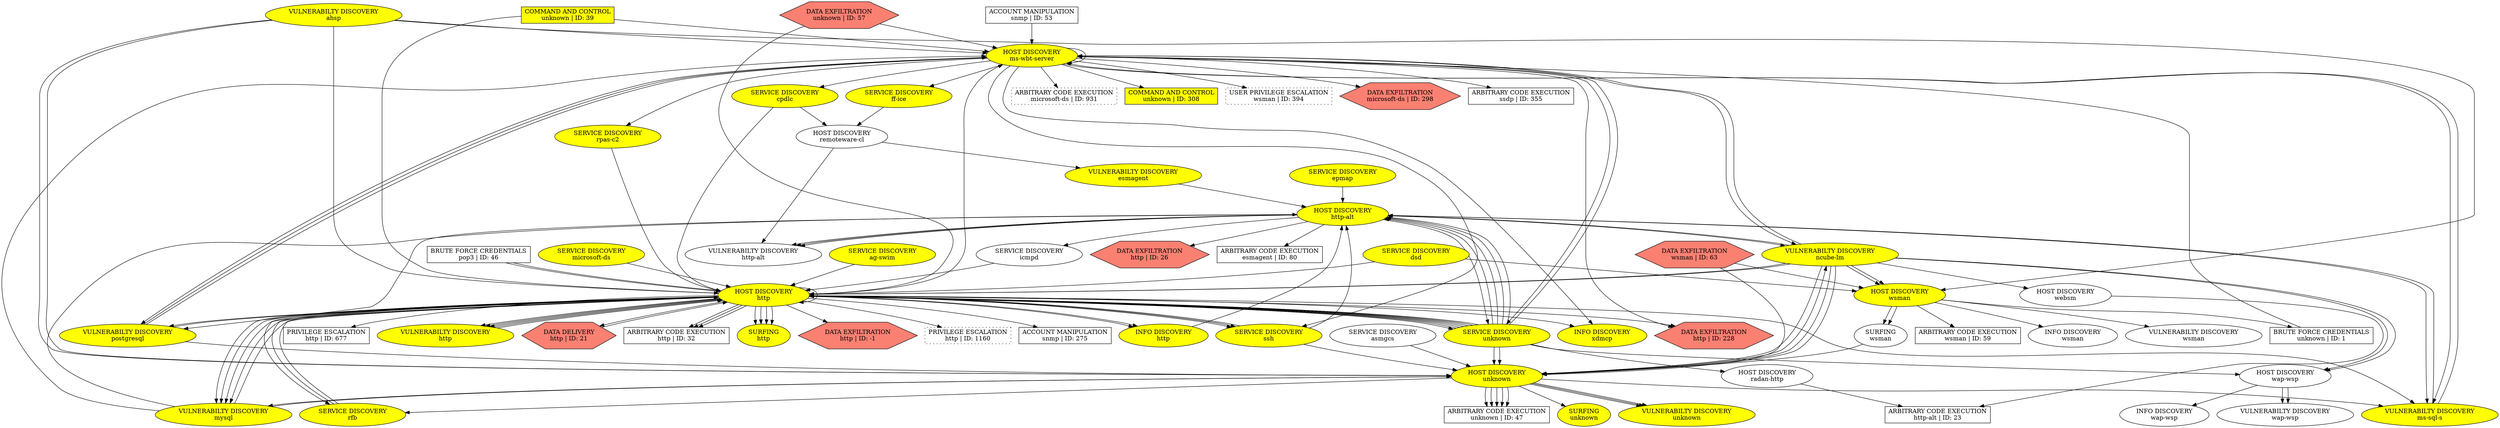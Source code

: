 digraph "" {
	"HOST DISCOVERY
ms-wbt-server"	[fillcolor=yellow,
		shape=oval,
		style=filled,
		tooltip="\"ET SCAN Behavioral Unusually fast Terminal Server Traffic Potential Scan or Infection (Inbound)\""];
	"HOST DISCOVERY
ms-wbt-server" -> "HOST DISCOVERY
ms-wbt-server"	[key=0,
		data="{'color': 'blue', 'label': '<font color=\"blue\"> start_next: 04/11/17, 13:08:47<br/>gap: 522sec<br/>end_prev: 04/11/17, 13:00:06</\
font><br/><font color=\"blue\"><b>Attacker: 10.0.254.31</b></font>'}"];
	"SERVICE DISCOVERY
ff-ice"	[fillcolor=yellow,
		shape=oval,
		style=filled,
		tooltip="\"ET SCAN Potential VNC Scan 5900-5920\""];
	"HOST DISCOVERY
ms-wbt-server" -> "SERVICE DISCOVERY
ff-ice"	[key=0,
		data="{'color': 'blue', 'fontcolor': '\"blue\"', 'label': '\"start_next: 04/11/17, 13:11:49\ngap: -181sec\nend_prev: 04/11/17, 13:14:50\"'}"];
	"SERVICE DISCOVERY
cpdlc"	[fillcolor=yellow,
		shape=oval,
		style=filled,
		tooltip="\"ET SCAN Potential VNC Scan 5900-5920\""];
	"HOST DISCOVERY
ms-wbt-server" -> "SERVICE DISCOVERY
cpdlc"	[key=0,
		data="{'color': 'turquoise', 'fontcolor': '\"turquoise\"', 'label': '\"start_next: 04/11/17, 15:20:40\ngap: 13sec\nend_prev: 04/11/17, 15:\
20:27\"'}"];
	"VULNERABILTY DISCOVERY
ncube-lm"	[fillcolor=yellow,
		shape=oval,
		style=filled,
		tooltip="\"ET POLICY Suspicious inbound to mySQL port 3306
ET POLICY Suspicious inbound to mSQL port 4333
ET POLICY Suspicious inbound to \
MSSQL port 1433
ET POLICY Suspicious inbound to Oracle SQL port 1521
ET SCAN Nessus User Agent
ET POLICY Suspicious inbound to PostgreSQL \
port 5432\""];
	"HOST DISCOVERY
ms-wbt-server" -> "VULNERABILTY DISCOVERY
ncube-lm"	[key=0,
		data="{'color': 'brown', 'fontcolor': '\"brown\"', 'label': '\"start_next: 04/11/17, 14:57:30\ngap: 105sec\nend_prev: 04/11/17, 14:55:45\"'}"];
	"VULNERABILTY DISCOVERY
postgresql"	[fillcolor=yellow,
		shape=oval,
		style=filled,
		tooltip="\"ET POLICY Suspicious inbound to PostgreSQL port 5432\""];
	"HOST DISCOVERY
ms-wbt-server" -> "VULNERABILTY DISCOVERY
postgresql"	[key=0,
		data="{'color': 'blue', 'fontcolor': '\"blue\"', 'label': '\"start_next: 04/11/17, 13:59:47\ngap: 3sec\nend_prev: 04/11/17, 13:59:44\"'}"];
	"SERVICE DISCOVERY
unknown"	[fillcolor=yellow,
		shape=oval,
		style=filled,
		tooltip="\"ET SCAN Potential VNC Scan 5800-5820\""];
	"HOST DISCOVERY
ms-wbt-server" -> "SERVICE DISCOVERY
unknown"	[key=0,
		data="{'color': 'blue', 'fontcolor': '\"blue\"', 'label': '\"start_next: 04/11/17, 18:57:32\ngap: 0sec\nend_prev: 04/11/17, 18:57:32\"'}"];
	"SERVICE DISCOVERY
ssh"	[fillcolor=yellow,
		shape=oval,
		style=filled,
		tooltip="\"ET SCAN Potential SSH Scan
ET SCAN Potential VNC Scan 5900-5920\""];
	"HOST DISCOVERY
ms-wbt-server" -> "SERVICE DISCOVERY
ssh"	[key=0,
		data="{'color': 'brown', 'label': '<font color=\"brown\"> start_next: 04/11/17, 14:22:43<br/>gap: 118sec<br/>end_prev: 04/11/17, 14:20:45</\
font><br/><font color=\"brown\"><b>Attacker: 10.0.254.31</b></font>'}"];
	"VULNERABILTY DISCOVERY
ms-sql-s"	[fillcolor=yellow,
		shape=oval,
		style=filled,
		tooltip="\"ET POLICY Suspicious inbound to MSSQL port 1433
ET POLICY Suspicious inbound to mySQL port 3306
ET POLICY Suspicious inbound to \
Oracle SQL port 1521
ET POLICY Suspicious inbound to mSQL port 4333\""];
	"HOST DISCOVERY
ms-wbt-server" -> "VULNERABILTY DISCOVERY
ms-sql-s"	[key=0,
		data="{'color': 'blue', 'fontcolor': '\"blue\"', 'label': '\"start_next: 04/11/17, 16:28:00\ngap: 24sec\nend_prev: 04/11/17, 16:27:35\"'}"];
	"SERVICE DISCOVERY
rpas-c2"	[fillcolor=yellow,
		shape=oval,
		style=filled,
		tooltip="\"ET SCAN Potential VNC Scan 5900-5920\""];
	"HOST DISCOVERY
ms-wbt-server" -> "SERVICE DISCOVERY
rpas-c2"	[key=0,
		data="{'color': 'turquoise', 'label': '<font color=\"turquoise\"> start_next: 04/11/17, 12:50:31<br/>gap: 167sec<br/>end_prev: 04/11/17, \
12:47:45</font><br/><font color=\"turquoise\"><b>Attacker: 10.0.254.30</b></font>'}"];
	"INFO DISCOVERY
xdmcp"	[fillcolor=yellow,
		shape=oval,
		style=filled,
		tooltip="\"GPL RPC xdmcp info query\""];
	"HOST DISCOVERY
ms-wbt-server" -> "INFO DISCOVERY
xdmcp"	[key=0,
		data="{'color': 'brown', 'fontcolor': '\"brown\"', 'label': '\"start_next: 04/11/17, 13:20:25\ngap: 1100sec\nend_prev: 04/11/17, 13:02:05\"'}"];
	"DATA EXFILTRATION
http | ID: 228"	[fillcolor=salmon,
		shape=hexagon,
		style=filled,
		tooltip="\"ET WEB_SPECIFIC_APPS PHP-CGI query string parameter vulnerability\""];
	"HOST DISCOVERY
ms-wbt-server" -> "DATA EXFILTRATION
http | ID: 228"	[key=0,
		data="{'color': 'blue', 'fontcolor': '\"blue\"', 'label': '\"start_next: 04/11/17, 14:05:28\ngap: 48sec\nend_prev: 04/11/17, 14:04:40\"'}"];
	"ARBITRARY CODE EXECUTION
microsoft-ds | ID: 931"	[shape=box,
		style=dotted,
		tooltip="\"GPL NETBIOS DCERPC Remote Activation bind attempt
GPL NETBIOS DCERPC IActivation little endian bind attempt
GPL NETBIOS SMB-DS \
Session Setup NTMLSSP asn1 overflow attempt
GPL MISC UPnP malformed advertisement
GPL NETBIOS SMB-DS Session Setup NTMLSSP unicode \
asn1 overflow attempt\""];
	"HOST DISCOVERY
ms-wbt-server" -> "ARBITRARY CODE EXECUTION
microsoft-ds | ID: 931"	[key=0,
		data="{'color': 'blue', 'fontcolor': '\"blue\"', 'label': '\"start_next: 04/11/17, 16:51:22\ngap: -206sec\nend_prev: 04/11/17, 16:54:49\"'}"];
	"COMMAND AND CONTROL
unknown | ID: 308"	[fillcolor=yellow,
		shape=box,
		style=filled,
		tooltip="\"ET POLICY RDP connection confirm\""];
	"HOST DISCOVERY
ms-wbt-server" -> "COMMAND AND CONTROL
unknown | ID: 308"	[key=0,
		data="{'color': 'darkgreen', 'fontcolor': '\"darkgreen\"', 'label': '\"start_next: 04/11/17, 13:54:45\ngap: 228sec\nend_prev: 04/11/17, 13:\
50:57\"'}"];
	"USER PRIVILEGE ESCALATION
wsman | ID: 394"	[shape=box,
		style=dotted,
		tooltip="\"ET POLICY Outgoing Basic Auth Base64 HTTP Password detected unencrypted
ET POLICY Incoming Basic Auth Base64 HTTP Password detected \
unencrypted\""];
	"HOST DISCOVERY
ms-wbt-server" -> "USER PRIVILEGE ESCALATION
wsman | ID: 394"	[key=0,
		data="{'color': 'blue', 'fontcolor': '\"blue\"', 'label': '\"start_next: 04/11/17, 18:36:04\ngap: 16sec\nend_prev: 04/11/17, 18:35:47\"'}"];
	"DATA EXFILTRATION
microsoft-ds | ID: 298"	[fillcolor=salmon,
		shape=hexagon,
		style=filled,
		tooltip="\"GPL NETBIOS SMB-DS IPC$ share access\""];
	"HOST DISCOVERY
ms-wbt-server" -> "DATA EXFILTRATION
microsoft-ds | ID: 298"	[key=0,
		data="{'color': 'purple', 'fontcolor': '\"purple\"', 'label': '\"start_next: 04/11/17, 14:47:24\ngap: 12sec\nend_prev: 04/11/17, 14:47:13\"'}"];
	"ARBITRARY CODE EXECUTION
ssdp | ID: 355"	[shape=box,
		tooltip="\"GPL MISC UPnP malformed advertisement\""];
	"HOST DISCOVERY
ms-wbt-server" -> "ARBITRARY CODE EXECUTION
ssdp | ID: 355"	[key=0,
		data="{'color': 'blue', 'fontcolor': '\"blue\"', 'label': '\"start_next: 04/11/17, 18:00:13\ngap: 90sec\nend_prev: 04/11/17, 17:58:43\"'}"];
	"HOST DISCOVERY
remoteware-cl"	[shape=oval,
		tooltip="\"ET SCAN Possible Nmap User-Agent Observed
ET SCAN Nmap Scripting Engine User-Agent Detected (Nmap Scripting Engine)\""];
	"VULNERABILTY DISCOVERY
esmagent"	[fillcolor=yellow,
		shape=oval,
		style=filled,
		tooltip="\"ET SCAN Nikto Web App Scan in Progress\""];
	"HOST DISCOVERY
remoteware-cl" -> "VULNERABILTY DISCOVERY
esmagent"	[key=0,
		data="{'color': 'purple', 'fontcolor': '\"purple\"', 'label': '\"start_next: 04/11/17, 16:47:54\ngap: 712sec\nend_prev: 04/11/17, 16:36:01\"'}"];
	"VULNERABILTY DISCOVERY
http-alt"	[shape=oval,
		tooltip="\"ET SCAN Nikto Web App Scan in Progress\""];
	"HOST DISCOVERY
remoteware-cl" -> "VULNERABILTY DISCOVERY
http-alt"	[key=0,
		data="{'color': 'tomato', 'fontcolor': '\"tomato\"', 'label': '\"start_next: 04/11/17, 19:18:32\ngap: 32sec\nend_prev: 04/11/17, 19:18:00\"'}"];
	"HOST DISCOVERY
http"	[fillcolor=yellow,
		shape=oval,
		style=filled,
		tooltip="\"ET SCAN Possible Nmap User-Agent Observed
ET SCAN Nmap Scripting Engine User-Agent Detected (Nmap Scripting Engine)\""];
	"HOST DISCOVERY
http" -> "HOST DISCOVERY
ms-wbt-server"	[key=0,
		data="{'color': 'brown', 'fontcolor': '\"brown\"', 'label': '\"start_next: 04/11/17, 14:55:45\ngap: 1645sec\nend_prev: 04/11/17, 14:28:20\"'}"];
	"HOST DISCOVERY
http" -> "HOST DISCOVERY
http"	[key=0,
		data="{'color': 'purple', 'fontcolor': '\"purple\"', 'label': '\"start_next: 04/11/17, 20:40:36\ngap: 1888sec\nend_prev: 04/11/17, 20:09:\
08\"'}"];
	"HOST DISCOVERY
http" -> "VULNERABILTY DISCOVERY
postgresql"	[key=0,
		data="{'color': 'purple', 'fontcolor': '\"purple\"', 'label': '\"start_next: 04/11/17, 17:58:02\ngap: 1178sec\nend_prev: 04/11/17, 17:38:\
24\"'}"];
	"HOST DISCOVERY
http" -> "SERVICE DISCOVERY
unknown"	[key=0,
		data="{'color': 'brown', 'fontcolor': '\"brown\"', 'label': '\"start_next: 04/11/17, 13:45:55\ngap: 686sec\nend_prev: 04/11/17, 13:34:29\"'}"];
	"HOST DISCOVERY
http" -> "SERVICE DISCOVERY
ssh"	[key=0,
		data="{'color': 'blue', 'fontcolor': '\"blue\"', 'label': '\"start_next: 04/11/17, 14:37:53\ngap: 2146sec\nend_prev: 04/11/17, 14:02:06\"'}"];
	"HOST DISCOVERY
http" -> "SERVICE DISCOVERY
ssh"	[key=1,
		data="{'color': 'brown', 'fontcolor': '\"brown\"', 'label': '\"start_next: 04/11/17, 13:25:05\ngap: 194sec\nend_prev: 04/11/17, 13:21:51\"'}"];
	"VULNERABILTY DISCOVERY
mysql"	[fillcolor=yellow,
		shape=oval,
		style=filled,
		tooltip="\"ET POLICY Suspicious inbound to MSSQL port 1433
ET POLICY Suspicious inbound to mySQL port 3306
ET POLICY Suspicious inbound to \
Oracle SQL port 1521
ET POLICY Suspicious inbound to PostgreSQL port 5432\""];
	"HOST DISCOVERY
http" -> "VULNERABILTY DISCOVERY
mysql"	[key=0,
		data="{'color': 'purple', 'fontcolor': '\"purple\"', 'label': '\"start_next: 04/11/17, 17:58:01\ngap: 1177sec\nend_prev: 04/11/17, 17:38:\
24\"'}"];
	"HOST DISCOVERY
http" -> "VULNERABILTY DISCOVERY
mysql"	[key=1,
		data="{'color': 'purple', 'fontcolor': '\"purple\"', 'label': '\"start_next: 04/11/17, 13:16:35\ngap: 1082sec\nend_prev: 04/11/17, 12:58:\
33\"'}"];
	"HOST DISCOVERY
http" -> "VULNERABILTY DISCOVERY
mysql"	[key=2,
		data="{'color': 'brown', 'fontcolor': '\"brown\"', 'label': '\"start_next: 04/11/17, 13:33:32\ngap: 402sec\nend_prev: 04/11/17, 13:26:50\"'}"];
	"HOST DISCOVERY
http" -> "VULNERABILTY DISCOVERY
mysql"	[key=3,
		data="{'color': 'brown', 'fontcolor': '\"brown\"', 'label': '\"start_next: 04/11/17, 13:59:54\ngap: 1640sec\nend_prev: 04/11/17, 13:32:34\"'}"];
	"HOST DISCOVERY
http" -> "VULNERABILTY DISCOVERY
ms-sql-s"	[key=0,
		data="{'color': 'purple', 'fontcolor': '\"turquoise\"', 'label': '<font color=\"purple\"> start_next: 04/11/17, 13:31:55<br/>gap: 1sec<br/>\
end_prev: 04/11/17, 13:31:54</font><br/><font color=\"purple\"><b>Attacker: 10.0.254.30</b></font>'}"];
	"SERVICE DISCOVERY
rfb"	[fillcolor=yellow,
		shape=oval,
		style=filled,
		tooltip="\"ET SCAN Potential VNC Scan 5900-5920\""];
	"HOST DISCOVERY
http" -> "SERVICE DISCOVERY
rfb"	[key=0,
		data="{'color': 'brown', 'fontcolor': '\"brown\"', 'label': '\"start_next: 04/11/17, 13:59:54\ngap: 1640sec\nend_prev: 04/11/17, 13:32:34\"'}"];
	"VULNERABILTY DISCOVERY
http"	[fillcolor=yellow,
		shape=oval,
		style=filled,
		tooltip="\"ET SCAN Nikto Web App Scan in Progress\""];
	"HOST DISCOVERY
http" -> "VULNERABILTY DISCOVERY
http"	[key=0,
		data="{'color': 'brown', 'fontcolor': '\"brown\"', 'label': '\"start_next: 04/11/17, 14:17:29\ngap: 615sec\nend_prev: 04/11/17, 14:07:13\"'}"];
	"HOST DISCOVERY
http" -> "VULNERABILTY DISCOVERY
http"	[key=1,
		data="{'color': 'tomato', 'fontcolor': '\"brown\"', 'label': '<font color=\"tomato\"> start_next: 04/11/17, 16:07:23<br/>gap: 1sec<br/>end_\
prev: 04/11/17, 16:07:22</font><br/><font color=\"tomato\"><b>Attacker: 10.0.254.33</b></font>'}"];
	"HOST DISCOVERY
http" -> "VULNERABILTY DISCOVERY
http"	[key=2,
		data="{'color': 'brown', 'fontcolor': '\"brown\"', 'label': '\"start_next: 04/11/17, 15:27:20\ngap: 334sec\nend_prev: 04/11/17, 15:21:46\"'}"];
	"DATA DELIVERY
http | ID: 21"	[fillcolor=salmon,
		shape=hexagon,
		style=filled,
		tooltip="\"GPL WEB_SERVER perl post attempt\""];
	"HOST DISCOVERY
http" -> "DATA DELIVERY
http | ID: 21"	[key=0,
		data="{'color': 'maroon', 'fontcolor': '\"maroon\"', 'label': '\"start_next: 04/11/17, 14:29:52\ngap: 3520sec\nend_prev: 04/11/17, 13:31:\
12\"'}"];
	"HOST DISCOVERY
http" -> "INFO DISCOVERY
xdmcp"	[key=0,
		data="{'color': 'purple', 'fontcolor': '\"purple\"', 'label': '\"start_next: 04/11/17, 16:43:55\ngap: 214sec\nend_prev: 04/11/17, 16:40:22\"'}"];
	"HOST DISCOVERY
http" -> "DATA EXFILTRATION
http | ID: 228"	[key=0,
		data="{'color': 'purple', 'fontcolor': '\"purple\"', 'label': '\"start_next: 04/11/17, 14:08:41\ngap: -300sec\nend_prev: 04/11/17, 14:13:\
41\"'}"];
	"ARBITRARY CODE EXECUTION
http | ID: 32"	[shape=box,
		tooltip="\"ET CURRENT_EVENTS QNAP Shellshock CVE-2014-6271\""];
	"HOST DISCOVERY
http" -> "ARBITRARY CODE EXECUTION
http | ID: 32"	[key=0,
		data="{'color': 'purple', 'fontcolor': '\"purple\"', 'label': '\"start_next: 04/11/17, 15:49:52\ngap: 1sec\nend_prev: 04/11/17, 15:49:51\"'}"];
	"HOST DISCOVERY
http" -> "ARBITRARY CODE EXECUTION
http | ID: 32"	[key=1,
		data="{'color': 'purple', 'fontcolor': '\"purple\"', 'label': '\"start_next: 04/11/17, 20:40:38\ngap: 2sec\nend_prev: 04/11/17, 20:40:36\"'}"];
	"HOST DISCOVERY
http" -> "ARBITRARY CODE EXECUTION
http | ID: 32"	[key=2,
		data="{'color': 'purple', 'fontcolor': '\"purple\"', 'label': '\"start_next: 04/11/17, 14:53:19\ngap: 2sec\nend_prev: 04/11/17, 14:53:17\"'}"];
	"SURFING
http"	[fillcolor=yellow,
		shape=oval,
		style=filled,
		tooltip="\"ET WEB_SERVER WEB-PHP phpinfo access\""];
	"HOST DISCOVERY
http" -> "SURFING
http"	[key=0,
		data="{'color': 'tomato', 'fontcolor': '\"darkgreen\"', 'label': '<font color=\"tomato\"> start_next: 04/11/17, 16:07:27<br/>gap: 4sec<br/>\
end_prev: 04/11/17, 16:07:22</font><br/><font color=\"tomato\"><b>Attacker: 10.0.254.33</b></font>'}"];
	"HOST DISCOVERY
http" -> "SURFING
http"	[key=1,
		data="{'color': 'turquoise', 'fontcolor': '\"turquoise\"', 'label': '<font color=\"turquoise\"> start_next: 04/11/17, 12:56:09<br/>gap: 11sec<\
br/>end_prev: 04/11/17, 12:55:58</font><br/><font color=\"turquoise\"><b>Attacker: 10.0.254.30</b></font>'}"];
	"HOST DISCOVERY
http" -> "SURFING
http"	[key=2,
		data="{'color': 'purple', 'fontcolor': '\"purple\"', 'label': '\"start_next: 04/11/17, 20:40:42\ngap: 6sec\nend_prev: 04/11/17, 20:40:36\"'}"];
	"HOST DISCOVERY
http" -> "SURFING
http"	[key=3,
		data="{'color': 'turquoise', 'label': '<font color=\"turquoise\"> start_next: 04/11/17, 12:56:10<br/>gap: 11sec<br/>end_prev: 04/11/17, \
12:55:58</font><br/><font color=\"turquoise\"><b>Attacker: 10.0.254.30</b></font>'}"];
	"INFO DISCOVERY
http"	[fillcolor=yellow,
		shape=oval,
		style=filled,
		tooltip="\"GPL WEB_SERVER mod_gzip_status access\""];
	"HOST DISCOVERY
http" -> "INFO DISCOVERY
http"	[key=0,
		data="{'color': 'purple', 'fontcolor': '\"purple\"', 'label': '<font color=\"purple\"> start_next: 04/11/17, 13:31:59<br/>gap: 5sec<br/>end_\
prev: 04/11/17, 13:31:54</font><br/><font color=\"purple\"><b>Attacker: 10.0.254.30</b></font>'}"];
	"HOST DISCOVERY
http" -> "INFO DISCOVERY
http"	[key=1,
		data="{'color': 'purple', 'fontcolor': '\"purple\"', 'label': '\"start_next: 04/11/17, 15:49:55\ngap: 4sec\nend_prev: 04/11/17, 15:49:51\"'}"];
	"DATA EXFILTRATION
http | ID: -1"	[fillcolor=salmon,
		shape=hexagon,
		style=filled,
		tooltip="\"ET WEB_SERVER Tilde in URI - potential .inc source disclosure vulnerability
ET WEB_SERVER Tilde in URI - potential .php~ source \
disclosure vulnerability
ET INFO WinHttp AutoProxy Request wpad.dat Possible BadTunnel\""];
	"HOST DISCOVERY
http" -> "DATA EXFILTRATION
http | ID: -1"	[key=0,
		data="{'color': 'tomato', 'label': '<font color=\"tomato\"> start_next: 04/11/17, 19:13:11<br/>gap: 16901sec<br/>end_prev: 04/11/17, 14:\
31:30</font><br/><font color=\"tomato\"><b>Attacker: 10.0.254.32</b></font>'}"];
	"PRIVILEGE ESCALATION
http | ID: 1160"	[shape=box,
		style=dotted,
		tooltip="\"ET POLICY Http Client Body contains pass= in cleartext\""];
	"HOST DISCOVERY
http" -> "PRIVILEGE ESCALATION
http | ID: 1160"	[key=0,
		data="{'color': 'purple', 'fontcolor': '\"purple\"', 'label': '\"start_next: 04/11/17, 20:25:19\ngap: -300sec\nend_prev: 04/11/17, 20:30:\
19\"'}"];
	"ACCOUNT MANIPULATION
snmp | ID: 275"	[shape=box,
		tooltip="\"GPL SNMP public access udp\""];
	"HOST DISCOVERY
http" -> "ACCOUNT MANIPULATION
snmp | ID: 275"	[key=0,
		data="{'color': 'tomato', 'label': '<font color=\"tomato\"> start_next: 04/11/17, 13:41:52<br/>gap: 17sec<br/>end_prev: 04/11/17, 13:41:\
35</font><br/><font color=\"tomato\"><b>Attacker: 10.0.254.33</b></font>'}"];
	"PRIVILEGE ESCALATION
http | ID: 677"	[shape=box,
		tooltip="\"ET POLICY Http Client Body contains pass= in cleartext\""];
	"HOST DISCOVERY
http" -> "PRIVILEGE ESCALATION
http | ID: 677"	[key=0,
		data="{'color': 'tomato', 'fontcolor': '\"tomato\"', 'label': '\"start_next: 04/11/17, 19:14:51\ngap: -300sec\nend_prev: 04/11/17, 19:19:\
51\"'}"];
	"HOST DISCOVERY
unknown"	[fillcolor=yellow,
		shape=oval,
		style=filled,
		tooltip="\"ET SCAN Possible Nmap User-Agent Observed
ET SCAN Nmap Scripting Engine User-Agent Detected (Nmap Scripting Engine)\""];
	"HOST DISCOVERY
unknown" -> "VULNERABILTY DISCOVERY
ncube-lm"	[key=0,
		data="{'color': 'brown', 'fontcolor': '\"brown\"', 'label': '\"start_next: 04/11/17, 14:02:03\ngap: 1769sec\nend_prev: 04/11/17, 13:32:34\"'}"];
	"HOST DISCOVERY
unknown" -> "VULNERABILTY DISCOVERY
mysql"	[key=0,
		data="{'color': 'brown', 'fontcolor': '\"brown\"', 'label': '\"start_next: 04/11/17, 13:44:51\ngap: 671sec\nend_prev: 04/11/17, 13:33:40\"'}"];
	"HOST DISCOVERY
unknown" -> "VULNERABILTY DISCOVERY
ms-sql-s"	[key=0,
		data="{'color': 'brown', 'fontcolor': '\"brown\"', 'label': '\"start_next: 04/11/17, 14:22:51\ngap: 937sec\nend_prev: 04/11/17, 14:07:13\"'}"];
	"ARBITRARY CODE EXECUTION
unknown | ID: 47"	[shape=box,
		tooltip="\"ET CURRENT_EVENTS QNAP Shellshock CVE-2014-6271\""];
	"HOST DISCOVERY
unknown" -> "ARBITRARY CODE EXECUTION
unknown | ID: 47"	[key=0,
		data="{'color': 'purple', 'fontcolor': '\"purple\"', 'label': '\"start_next: 04/11/17, 13:35:56\ngap: 2sec\nend_prev: 04/11/17, 13:35:54\"'}"];
	"HOST DISCOVERY
unknown" -> "ARBITRARY CODE EXECUTION
unknown | ID: 47"	[key=1,
		data="{'color': 'purple', 'fontcolor': '\"purple\"', 'label': '\"start_next: 04/11/17, 15:57:21\ngap: 190sec\nend_prev: 04/11/17, 15:54:11\"'}"];
	"HOST DISCOVERY
unknown" -> "ARBITRARY CODE EXECUTION
unknown | ID: 47"	[key=2,
		data="{'color': 'purple', 'fontcolor': '\"purple\"', 'label': '\"start_next: 04/11/17, 18:14:40\ngap: 2sec\nend_prev: 04/11/17, 18:14:38\"'}"];
	"HOST DISCOVERY
unknown" -> "ARBITRARY CODE EXECUTION
unknown | ID: 47"	[key=3,
		data="{'color': 'purple', 'fontcolor': '\"purple\"', 'label': '\"start_next: 04/11/17, 20:49:03\ngap: 62sec\nend_prev: 04/11/17, 20:48:01\"'}"];
	"HOST DISCOVERY
unknown" -> "ARBITRARY CODE EXECUTION
unknown | ID: 47"	[key=4,
		data="{'color': 'purple', 'fontcolor': '\"purple\"', 'label': '\"start_next: 04/11/17, 20:41:49\ngap: 2sec\nend_prev: 04/11/17, 20:41:47\"'}"];
	"HOST DISCOVERY
unknown" -> "SERVICE DISCOVERY
rfb"	[key=0,
		data="{'color': 'brown', 'fontcolor': '\"brown\"', 'label': '\"start_next: 04/11/17, 13:25:03\ngap: 192sec\nend_prev: 04/11/17, 13:21:51\"'}"];
	"SURFING
unknown"	[fillcolor=yellow,
		shape=oval,
		style=filled,
		tooltip="\"ET WEB_SERVER WEB-PHP phpinfo access\""];
	"HOST DISCOVERY
unknown" -> "SURFING
unknown"	[key=0,
		data="{'color': 'purple', 'fontcolor': '\"purple\"', 'label': '\"start_next: 04/11/17, 14:15:52\ngap: 7sec\nend_prev: 04/11/17, 14:15:45\"'}"];
	"VULNERABILTY DISCOVERY
unknown"	[fillcolor=yellow,
		shape=oval,
		style=filled,
		tooltip="\"ET SCAN Nikto Web App Scan in Progress
ET POLICY Suspicious inbound to MSSQL port 1433
ET POLICY Suspicious inbound to Oracle SQL \
port 1521\""];
	"HOST DISCOVERY
unknown" -> "VULNERABILTY DISCOVERY
unknown"	[key=0,
		data="{'color': 'blue', 'fontcolor': '\"blue\"', 'label': '\"start_next: 04/11/17, 15:48:46\ngap: 6400sec\nend_prev: 04/11/17, 14:02:06\"'}"];
	"HOST DISCOVERY
unknown" -> "VULNERABILTY DISCOVERY
unknown"	[key=1,
		data="{'color': 'brown', 'label': '<font color=\"brown\"> start_next: 04/11/17, 14:53:39<br/>gap: 1519sec<br/>end_prev: 04/11/17, 14:28:\
20</font><br/><font color=\"brown\"><b>Attacker: 10.0.254.31</b></font>'}"];
	"HOST DISCOVERY
unknown" -> "VULNERABILTY DISCOVERY
unknown"	[key=2,
		data="{'color': 'tomato', 'fontcolor': '\"tomato\"', 'label': '\"start_next: 04/11/17, 17:01:45\ngap: 2sec\nend_prev: 04/11/17, 17:01:44\"'}"];
	"HOST DISCOVERY
wsman"	[fillcolor=yellow,
		shape=oval,
		style=filled,
		tooltip="\"ET SCAN Possible Nmap User-Agent Observed
ET SCAN Nmap Scripting Engine User-Agent Detected (Nmap Scripting Engine)\""];
	"SURFING
wsman"	[shape=oval,
		tooltip="\"ET WEB_SERVER WEB-PHP phpinfo access\""];
	"HOST DISCOVERY
wsman" -> "SURFING
wsman"	[key=0,
		data="{'color': 'blue', 'fontcolor': '\"blue\"', 'label': '<font color=\"blue\"> start_next: 04/11/17, 16:36:54<br/>gap: 2sec<br/>end_prev: \
04/11/17, 16:36:53</font><br/><font color=\"blue\"><b>Attacker: 10.0.254.31</b></font>'}"];
	"HOST DISCOVERY
wsman" -> "SURFING
wsman"	[key=1,
		data="{'color': 'purple', 'label': '<font color=\"purple\"> start_next: 04/11/17, 14:07:12<br/>gap: 39sec<br/>end_prev: 04/11/17, 14:06:\
33</font><br/><font color=\"purple\"><b>Attacker: 10.0.254.30</b></font>'}"];
	"BRUTE FORCE CREDENTIALS
unknown | ID: 1"	[shape=box,
		tooltip="\"ET SCAN Multiple MySQL Login Failures Possible Brute Force Attempt\""];
	"HOST DISCOVERY
wsman" -> "BRUTE FORCE CREDENTIALS
unknown | ID: 1"	[key=0,
		data="{'color': 'purple', 'fontcolor': '\"purple\"', 'label': '\"start_next: 04/11/17, 17:38:11\ngap: 148sec\nend_prev: 04/11/17, 17:35:44\"'}"];
	"ARBITRARY CODE EXECUTION
wsman | ID: 59"	[shape=box,
		tooltip="\"ET CURRENT_EVENTS QNAP Shellshock CVE-2014-6271\""];
	"HOST DISCOVERY
wsman" -> "ARBITRARY CODE EXECUTION
wsman | ID: 59"	[key=0,
		data="{'color': 'purple', 'fontcolor': '\"purple\"', 'label': '\"start_next: 04/11/17, 14:07:41\ngap: 68sec\nend_prev: 04/11/17, 14:06:33\"'}"];
	"INFO DISCOVERY
wsman"	[shape=oval,
		tooltip="\"GPL WEB_SERVER globals.pl access\""];
	"HOST DISCOVERY
wsman" -> "INFO DISCOVERY
wsman"	[key=0,
		data="{'color': 'purple', 'fontcolor': '\"purple\"', 'label': '\"start_next: 04/11/17, 14:07:13\ngap: 40sec\nend_prev: 04/11/17, 14:06:33\"'}"];
	"VULNERABILTY DISCOVERY
wsman"	[shape=oval,
		tooltip="\"ET SCAN Nikto Web App Scan in Progress\""];
	"HOST DISCOVERY
wsman" -> "VULNERABILTY DISCOVERY
wsman"	[key=0,
		data="{'color': 'purple', 'label': '<font color=\"purple\"> start_next: 04/11/17, 14:07:05<br/>gap: 32sec<br/>end_prev: 04/11/17, 14:06:\
33</font><br/><font color=\"purple\"><b>Attacker: 10.0.254.30</b></font>'}"];
	"HOST DISCOVERY
wap-wsp"	[shape=oval,
		tooltip="\"ET SCAN Possible Nmap User-Agent Observed
ET SCAN Nmap Scripting Engine User-Agent Detected (Nmap Scripting Engine)\""];
	"INFO DISCOVERY
wap-wsp"	[shape=oval,
		tooltip="\"GPL WEB_SERVER globals.pl access\""];
	"HOST DISCOVERY
wap-wsp" -> "INFO DISCOVERY
wap-wsp"	[key=0,
		data="{'color': 'purple', 'fontcolor': '\"purple\"', 'label': '\"start_next: 04/11/17, 14:07:50\ngap: 77sec\nend_prev: 04/11/17, 14:06:33\"'}"];
	"VULNERABILTY DISCOVERY
wap-wsp"	[shape=oval,
		tooltip="\"ET SCAN Nikto Web App Scan in Progress\""];
	"HOST DISCOVERY
wap-wsp" -> "VULNERABILTY DISCOVERY
wap-wsp"	[key=0,
		data="{'color': 'purple', 'fontcolor': '\"purple\"', 'label': '\"start_next: 04/11/17, 17:46:43\ngap: 556sec\nend_prev: 04/11/17, 17:37:26\"'}"];
	"HOST DISCOVERY
wap-wsp" -> "VULNERABILTY DISCOVERY
wap-wsp"	[key=1,
		data="{'color': 'purple', 'fontcolor': '\"purple\"', 'label': '\"start_next: 04/11/17, 20:48:03\ngap: 229sec\nend_prev: 04/11/17, 20:44:14\"'}"];
	"HOST DISCOVERY
http-alt"	[fillcolor=yellow,
		shape=oval,
		style=filled,
		tooltip="\"ET SCAN Possible Nmap User-Agent Observed
ET SCAN Nmap Scripting Engine User-Agent Detected (Nmap Scripting Engine)\""];
	"HOST DISCOVERY
http-alt" -> "VULNERABILTY DISCOVERY
http-alt"	[key=0,
		data="{'color': 'blue', 'fontcolor': '\"blue\"', 'label': '\"start_next: 04/11/17, 20:16:07\ngap: 22440sec\nend_prev: 04/11/17, 14:02:06\"'}"];
	"HOST DISCOVERY
http-alt" -> "VULNERABILTY DISCOVERY
http-alt"	[key=1,
		data="{'color': 'brown', 'fontcolor': '\"brown\"', 'label': '\"start_next: 04/11/17, 14:08:02\ngap: 48sec\nend_prev: 04/11/17, 14:07:13\"'}"];
	"HOST DISCOVERY
http-alt" -> "VULNERABILTY DISCOVERY
http-alt"	[key=2,
		data="{'color': 'tomato', 'fontcolor': '\"tomato\"', 'label': '\"start_next: 04/11/17, 16:11:45\ngap: 30sec\nend_prev: 04/11/17, 16:11:15\"'}"];
	"HOST DISCOVERY
http-alt" -> "VULNERABILTY DISCOVERY
ncube-lm"	[key=0,
		data="{'color': 'brown', 'fontcolor': '\"brown\"', 'label': '\"start_next: 04/11/17, 14:16:27\ngap: 3325sec\nend_prev: 04/11/17, 13:21:03\"'}"];
	"HOST DISCOVERY
http-alt" -> "VULNERABILTY DISCOVERY
postgresql"	[key=0,
		data="{'color': 'turquoise', 'fontcolor': '\"turquoise\"', 'label': '\"start_next: 04/11/17, 13:13:55\ngap: 485sec\nend_prev: 04/11/17, 13:\
05:50\"'}"];
	"HOST DISCOVERY
http-alt" -> "SERVICE DISCOVERY
unknown"	[key=0,
		data="{'color': 'brown', 'fontcolor': '\"brown\"', 'label': '\"start_next: 04/11/17, 14:00:07\ngap: 1653sec\nend_prev: 04/11/17, 13:32:34\"'}"];
	"HOST DISCOVERY
http-alt" -> "VULNERABILTY DISCOVERY
ms-sql-s"	[key=0,
		data="{'color': 'brown', 'fontcolor': '\"brown\"', 'label': '\"start_next: 04/11/17, 13:26:18\ngap: 266sec\nend_prev: 04/11/17, 13:21:51\"'}"];
	"SERVICE DISCOVERY
icmpd"	[shape=oval,
		tooltip="\"ET SCAN Potential VNC Scan 5800-5820\""];
	"HOST DISCOVERY
http-alt" -> "SERVICE DISCOVERY
icmpd"	[key=0,
		data="{'color': 'tomato', 'label': '<font color=\"tomato\"> start_next: 04/11/17, 15:07:27<br/>gap: 4470sec<br/>end_prev: 04/11/17, 13:52:\
57</font><br/><font color=\"tomato\"><b>Attacker: 10.0.254.33</b></font>'}"];
	"DATA EXFILTRATION
http | ID: 26"	[fillcolor=salmon,
		shape=hexagon,
		style=filled,
		tooltip="\"ET WEB_SPECIFIC_APPS PHP-CGI query string parameter vulnerability\""];
	"HOST DISCOVERY
http-alt" -> "DATA EXFILTRATION
http | ID: 26"	[key=0,
		data="{'color': 'purple', 'fontcolor': '\"purple\"', 'label': '\"start_next: 04/11/17, 14:00:03\ngap: -173sec\nend_prev: 04/11/17, 14:02:\
55\"'}"];
	"ARBITRARY CODE EXECUTION
esmagent | ID: 80"	[shape=box,
		tooltip="\"ET CURRENT_EVENTS QNAP Shellshock CVE-2014-6271\""];
	"HOST DISCOVERY
http-alt" -> "ARBITRARY CODE EXECUTION
esmagent | ID: 80"	[key=0,
		data="{'color': 'purple', 'fontcolor': '\"purple\"', 'label': '\"start_next: 04/11/17, 16:48:29\ngap: -102sec\nend_prev: 04/11/17, 16:50:\
11\"'}"];
	"HOST DISCOVERY
websm"	[shape=oval,
		tooltip="\"ET SCAN Possible Nmap User-Agent Observed
ET SCAN Nmap Scripting Engine User-Agent Detected (Nmap Scripting Engine)\""];
	"ARBITRARY CODE EXECUTION
http-alt | ID: 23"	[shape=box,
		tooltip="\"ET CURRENT_EVENTS QNAP Shellshock CVE-2014-6271\""];
	"HOST DISCOVERY
websm" -> "ARBITRARY CODE EXECUTION
http-alt | ID: 23"	[key=0,
		data="{'color': 'purple', 'fontcolor': '\"purple\"', 'label': '\"start_next: 04/11/17, 17:37:59\ngap: 32sec\nend_prev: 04/11/17, 17:37:26\"'}"];
	"HOST DISCOVERY
radan-http"	[shape=oval,
		tooltip="\"ET SCAN Possible Nmap User-Agent Observed
ET SCAN Nmap Scripting Engine User-Agent Detected (Nmap Scripting Engine)\""];
	"HOST DISCOVERY
radan-http" -> "ARBITRARY CODE EXECUTION
http-alt | ID: 23"	[key=0,
		data="{'color': 'tomato', 'fontcolor': '\"tomato\"', 'label': '\"start_next: 04/11/17, 19:18:43\ngap: 43sec\nend_prev: 04/11/17, 19:18:00\"'}"];
	"SERVICE DISCOVERY
ff-ice" -> "HOST DISCOVERY
remoteware-cl"	[key=0,
		data="{'color': 'purple', 'fontcolor': '\"purple\"', 'label': '\"start_next: 04/11/17, 16:36:00\ngap: 82sec\nend_prev: 04/11/17, 16:34:38\"'}"];
	"SERVICE DISCOVERY
cpdlc" -> "HOST DISCOVERY
remoteware-cl"	[key=0,
		data="{'color': 'tomato', 'fontcolor': '\"tomato\"', 'label': '\"start_next: 04/11/17, 19:18:00\ngap: 733sec\nend_prev: 04/11/17, 19:05:47\"'}"];
	"SERVICE DISCOVERY
cpdlc" -> "HOST DISCOVERY
http"	[key=0,
		data="{'color': 'purple', 'fontcolor': '\"purple\"', 'label': '\"start_next: 04/11/17, 14:08:41\ngap: 7sec\nend_prev: 04/11/17, 14:08:34\"'}"];
	"VULNERABILTY DISCOVERY
esmagent" -> "HOST DISCOVERY
http-alt"	[key=0,
		data="{'color': 'purple', 'fontcolor': '\"purple\"', 'label': '\"start_next: 04/11/17, 16:48:28\ngap: -620sec\nend_prev: 04/11/17, 16:58:\
48\"'}"];
	"VULNERABILTY DISCOVERY
ncube-lm" -> "HOST DISCOVERY
ms-wbt-server"	[key=0,
		data="{'color': 'blue', 'fontcolor': '\"blue\"', 'label': '\"start_next: 04/11/17, 20:57:27\ngap: 1sec\nend_prev: 04/11/17, 20:57:26\"'}"];
	"VULNERABILTY DISCOVERY
ncube-lm" -> "HOST DISCOVERY
http"	[key=0,
		data="{'color': 'blue', 'fontcolor': '\"purple\"', 'label': '<font color=\"blue\"> start_next: 04/11/17, 14:02:06<br/>gap: 564sec<br/>end_\
prev: 04/11/17, 13:52:43</font><br/><font color=\"blue\"><b>Attacker: 10.0.254.34</b></font>'}"];
	"VULNERABILTY DISCOVERY
ncube-lm" -> "HOST DISCOVERY
http"	[key=1,
		data="{'color': 'purple', 'fontcolor': '\"purple\"', 'label': '\"start_next: 04/11/17, 20:40:36\ngap: 11236sec\nend_prev: 04/11/17, 17:33:\
21\"'}"];
	"VULNERABILTY DISCOVERY
ncube-lm" -> "HOST DISCOVERY
unknown"	[key=0,
		data="{'color': 'blue', 'label': '<font color=\"blue\"> start_next: 04/11/17, 14:02:06<br/>gap: 365sec<br/>end_prev: 04/11/17, 13:56:02</\
font><br/><font color=\"blue\"><b>Attacker: 10.0.254.34</b></font>'}"];
	"VULNERABILTY DISCOVERY
ncube-lm" -> "HOST DISCOVERY
unknown"	[key=1,
		data="{'color': 'purple', 'fontcolor': '\"purple\"', 'label': '\"start_next: 04/11/17, 20:48:01\ngap: 181sec\nend_prev: 04/11/17, 20:45:00\"'}"];
	"VULNERABILTY DISCOVERY
ncube-lm" -> "HOST DISCOVERY
unknown"	[key=2,
		data="{'color': 'brown', 'fontcolor': '\"brown\"', 'label': '\"start_next: 04/11/17, 14:07:13\ngap: 286sec\nend_prev: 04/11/17, 14:02:27\"'}"];
	"VULNERABILTY DISCOVERY
ncube-lm" -> "HOST DISCOVERY
wsman"	[key=0,
		data="{'color': 'purple', 'fontcolor': '\"purple\"', 'label': '\"start_next: 04/11/17, 14:06:33\ngap: 131sec\nend_prev: 04/11/17, 14:04:22\"'}"];
	"VULNERABILTY DISCOVERY
ncube-lm" -> "HOST DISCOVERY
wsman"	[key=1,
		data="{'color': 'purple', 'fontcolor': '\"purple\"', 'label': '\"start_next: 04/11/17, 17:35:44\ngap: 21sec\nend_prev: 04/11/17, 17:35:22\"'}"];
	"VULNERABILTY DISCOVERY
ncube-lm" -> "HOST DISCOVERY
wap-wsp"	[key=0,
		data="{'color': 'purple', 'fontcolor': '\"purple\"', 'label': '\"start_next: 04/11/17, 17:37:26\ngap: 101sec\nend_prev: 04/11/17, 17:35:45\"'}"];
	"VULNERABILTY DISCOVERY
ncube-lm" -> "HOST DISCOVERY
wap-wsp"	[key=1,
		data="{'color': 'purple', 'fontcolor': '\"purple\"', 'label': '\"start_next: 04/11/17, 20:44:14\ngap: 172sec\nend_prev: 04/11/17, 20:41:22\"'}"];
	"VULNERABILTY DISCOVERY
ncube-lm" -> "HOST DISCOVERY
http-alt"	[key=0,
		data="{'color': 'brown', 'fontcolor': '\"brown\"', 'label': '\"start_next: 04/11/17, 13:21:51\ngap: 384sec\nend_prev: 04/11/17, 13:15:27\"'}"];
	"VULNERABILTY DISCOVERY
ncube-lm" -> "HOST DISCOVERY
websm"	[key=0,
		data="{'color': 'purple', 'fontcolor': '\"purple\"', 'label': '\"start_next: 04/11/17, 17:37:26\ngap: -32sec\nend_prev: 04/11/17, 17:37:58\"'}"];
	"VULNERABILTY DISCOVERY
postgresql" -> "HOST DISCOVERY
ms-wbt-server"	[key=0,
		data="{'color': 'blue', 'fontcolor': '\"blue\"', 'label': '\"start_next: 04/11/17, 13:20:54\ngap: 23sec\nend_prev: 04/11/17, 13:20:31\"'}"];
	"VULNERABILTY DISCOVERY
postgresql" -> "HOST DISCOVERY
ms-wbt-server"	[key=1,
		data="{'color': 'turquoise', 'fontcolor': '\"turquoise\"', 'label': '\"start_next: 04/11/17, 15:14:53\ngap: 118sec\nend_prev: 04/11/17, 15:\
12:55\"'}"];
	"VULNERABILTY DISCOVERY
postgresql" -> "HOST DISCOVERY
http"	[key=0,
		data="{'color': 'brown', 'fontcolor': '\"brown\"', 'label': '\"start_next: 04/11/17, 13:32:34\ngap: 372sec\nend_prev: 04/11/17, 13:26:22\"'}"];
	"VULNERABILTY DISCOVERY
postgresql" -> "HOST DISCOVERY
unknown"	[key=0,
		data="{'color': 'brown', 'fontcolor': '\"brown\"', 'label': '\"start_next: 04/11/17, 13:32:34\ngap: 238sec\nend_prev: 04/11/17, 13:28:36\"'}"];
	"SERVICE DISCOVERY
unknown" -> "HOST DISCOVERY
ms-wbt-server"	[key=0,
		data="{'color': 'brown', 'fontcolor': '\"brown\"', 'label': '\"start_next: 04/11/17, 13:02:05\ngap: -23sec\nend_prev: 04/11/17, 13:02:28\"'}"];
	"SERVICE DISCOVERY
unknown" -> "HOST DISCOVERY
http"	[key=0,
		data="{'color': 'purple', 'fontcolor': '\"purple\"', 'label': '\"start_next: 04/11/17, 17:38:24\ngap: 6490sec\nend_prev: 04/11/17, 15:50:\
14\"'}"];
	"SERVICE DISCOVERY
unknown" -> "HOST DISCOVERY
http"	[key=1,
		data="{'color': 'purple', 'fontcolor': '\"purple\"', 'label': '\"start_next: 04/11/17, 12:58:33\ngap: 1sec\nend_prev: 04/11/17, 12:58:32\"'}"];
	"SERVICE DISCOVERY
unknown" -> "HOST DISCOVERY
http"	[key=2,
		data="{'color': 'brown', 'fontcolor': '\"brown\"', 'label': '\"start_next: 04/11/17, 13:26:50\ngap: 1sec\nend_prev: 04/11/17, 13:26:49\"'}"];
	"SERVICE DISCOVERY
unknown" -> "HOST DISCOVERY
http"	[key=3,
		data="{'color': 'brown', 'fontcolor': '\"brown\"', 'label': '\"start_next: 04/11/17, 13:34:29\ngap: 1sec\nend_prev: 04/11/17, 13:34:27\"'}"];
	"SERVICE DISCOVERY
unknown" -> "HOST DISCOVERY
http"	[key=4,
		data="{'color': 'brown', 'fontcolor': '\"brown\"', 'label': '\"start_next: 04/11/17, 13:32:34\ngap: 5sec\nend_prev: 04/11/17, 13:32:30\"'}"];
	"SERVICE DISCOVERY
unknown" -> "HOST DISCOVERY
http"	[key=5,
		data="{'color': 'brown', 'fontcolor': '\"brown\"', 'label': '\"start_next: 04/11/17, 14:07:13\ngap: 5sec\nend_prev: 04/11/17, 14:07:09\"'}"];
	"SERVICE DISCOVERY
unknown" -> "HOST DISCOVERY
unknown"	[key=0,
		data="{'color': 'brown', 'fontcolor': '\"brown\"', 'label': '\"start_next: 04/11/17, 13:33:40\ngap: 1sec\nend_prev: 04/11/17, 13:33:39\"'}"];
	"SERVICE DISCOVERY
unknown" -> "HOST DISCOVERY
unknown"	[key=1,
		data="{'color': 'brown', 'fontcolor': '\"brown\"', 'label': '\"start_next: 04/11/17, 13:21:51\ngap: 185sec\nend_prev: 04/11/17, 13:18:46\"'}"];
	"SERVICE DISCOVERY
unknown" -> "HOST DISCOVERY
wap-wsp"	[key=0,
		data="{'color': 'purple', 'fontcolor': '\"purple\"', 'label': '\"start_next: 04/11/17, 14:06:33\ngap: 110sec\nend_prev: 04/11/17, 14:04:42\"'}"];
	"SERVICE DISCOVERY
unknown" -> "HOST DISCOVERY
http-alt"	[key=0,
		data="{'color': 'blue', 'fontcolor': '\"blue\"', 'label': '\"start_next: 04/11/17, 14:02:06\ngap: 1sec\nend_prev: 04/11/17, 14:02:05\"'}"];
	"SERVICE DISCOVERY
unknown" -> "HOST DISCOVERY
http-alt"	[key=1,
		data="{'color': 'brown', 'fontcolor': '\"brown\"', 'label': '\"start_next: 04/11/17, 13:21:02\ngap: 1sec\nend_prev: 04/11/17, 13:21:01\"'}"];
	"SERVICE DISCOVERY
unknown" -> "HOST DISCOVERY
http-alt"	[key=2,
		data="{'color': 'brown', 'fontcolor': '\"brown\"', 'label': '\"start_next: 04/11/17, 14:07:13\ngap: 1sec\nend_prev: 04/11/17, 14:07:12\"'}"];
	"SERVICE DISCOVERY
unknown" -> "HOST DISCOVERY
http-alt"	[key=3,
		data="{'color': 'tomato', 'label': '<font color=\"tomato\"> start_next: 04/11/17, 16:11:15<br/>gap: -288sec<br/>end_prev: 04/11/17, 16:16:\
03</font><br/><font color=\"tomato\"><b>Attacker: 10.0.254.33</b></font>'}"];
	"SERVICE DISCOVERY
unknown" -> "HOST DISCOVERY
radan-http"	[key=0,
		data="{'color': 'tomato', 'fontcolor': '\"tomato\"', 'label': '\"start_next: 04/11/17, 19:18:00\ngap: 4056sec\nend_prev: 04/11/17, 18:10:\
24\"'}"];
	"SERVICE DISCOVERY
ssh" -> "HOST DISCOVERY
http"	[key=0,
		data="{'color': 'brown', 'fontcolor': '\"brown\"', 'label': '\"start_next: 04/11/17, 14:07:13\ngap: 372sec\nend_prev: 04/11/17, 14:01:01\"'}"];
	"SERVICE DISCOVERY
ssh" -> "HOST DISCOVERY
http"	[key=1,
		data="{'color': 'brown', 'fontcolor': '\"brown\"', 'label': '\"start_next: 04/11/17, 14:28:20\ngap: 336sec\nend_prev: 04/11/17, 14:22:43\"'}"];
	"SERVICE DISCOVERY
ssh" -> "HOST DISCOVERY
unknown"	[key=0,
		data="{'color': 'purple', 'fontcolor': '\"purple\"', 'label': '\"start_next: 04/11/17, 13:35:54\ngap: 220sec\nend_prev: 04/11/17, 13:32:13\"'}"];
	"SERVICE DISCOVERY
ssh" -> "HOST DISCOVERY
http-alt"	[key=0,
		data="{'color': 'purple', 'fontcolor': '\"purple\"', 'label': '\"start_next: 04/11/17, 15:55:02\ngap: 33sec\nend_prev: 04/11/17, 15:54:30\"'}"];
	"VULNERABILTY DISCOVERY
mysql" -> "HOST DISCOVERY
ms-wbt-server"	[key=0,
		data="{'color': 'blue', 'fontcolor': '\"blue\"', 'label': '\"start_next: 04/11/17, 16:48:58\ngap: -351sec\nend_prev: 04/11/17, 16:54:49\"'}"];
	"VULNERABILTY DISCOVERY
mysql" -> "HOST DISCOVERY
http"	[key=0,
		data="{'color': 'purple', 'fontcolor': '\"purple\"', 'label': '\"start_next: 04/11/17, 15:53:10\ngap: 6787sec\nend_prev: 04/11/17, 14:00:\
03\"'}"];
	"VULNERABILTY DISCOVERY
mysql" -> "HOST DISCOVERY
unknown"	[key=0,
		data="{'color': 'purple', 'fontcolor': '\"purple\"', 'label': '\"start_next: 04/11/17, 20:41:47\ngap: -1sec\nend_prev: 04/11/17, 20:41:49\"'}"];
	"VULNERABILTY DISCOVERY
mysql" -> "HOST DISCOVERY
http-alt"	[key=0,
		data="{'color': 'turquoise', 'label': '<font color=\"turquoise\"> start_next: 04/11/17, 13:05:50<br/>gap: 12sec<br/>end_prev: 04/11/17, \
13:05:38</font><br/><font color=\"turquoise\"><b>Attacker: 10.0.254.32</b></font>'}"];
	"VULNERABILTY DISCOVERY
ahsp"	[fillcolor=yellow,
		shape=oval,
		style=filled,
		tooltip="\"ET POLICY Suspicious inbound to PostgreSQL port 5432
ET POLICY Suspicious inbound to MSSQL port 1433
ET POLICY Suspicious inbound \
to Oracle SQL port 1521
ET POLICY Suspicious inbound to mSQL port 4333\""];
	"VULNERABILTY DISCOVERY
ahsp" -> "HOST DISCOVERY
ms-wbt-server"	[key=0,
		data="{'color': 'blue', 'fontcolor': '\"blue\"', 'label': '\"start_next: 04/11/17, 17:58:43\ngap: -33sec\nend_prev: 04/11/17, 17:59:16\"'}"];
	"VULNERABILTY DISCOVERY
ahsp" -> "HOST DISCOVERY
http"	[key=0,
		data="{'color': 'purple', 'label': '<font color=\"purple\"> start_next: 04/11/17, 15:53:10<br/>gap: 6669sec<br/>end_prev: 04/11/17, 14:02:\
01</font><br/><font color=\"purple\"><b>Attacker: 10.0.254.30</b></font>'}"];
	"VULNERABILTY DISCOVERY
ahsp" -> "HOST DISCOVERY
unknown"	[key=0,
		data="{'color': 'purple', 'fontcolor': '\"purple\"', 'label': '\"start_next: 04/11/17, 18:14:38\ngap: -1sec\nend_prev: 04/11/17, 18:14:39\"'}"];
	"VULNERABILTY DISCOVERY
ahsp" -> "HOST DISCOVERY
unknown"	[key=1,
		data="{'color': 'tomato', 'fontcolor': '\"tomato\"', 'label': '\"start_next: 04/11/17, 17:01:44\ngap: 893sec\nend_prev: 04/11/17, 16:46:51\"'}"];
	"VULNERABILTY DISCOVERY
ahsp" -> "HOST DISCOVERY
wsman"	[key=0,
		data="{'color': 'blue', 'fontcolor': '\"blue\"', 'label': '\"start_next: 04/11/17, 16:12:55\ngap: 0sec\nend_prev: 04/11/17, 16:12:55\"'}"];
	"SERVICE DISCOVERY
asmgcs"	[shape=oval,
		tooltip="\"ET SCAN Potential VNC Scan 5800-5820
ET SCAN Potential VNC Scan 5900-5920\""];
	"SERVICE DISCOVERY
asmgcs" -> "HOST DISCOVERY
unknown"	[key=0,
		data="{'color': 'purple', 'fontcolor': '\"purple\"', 'label': '\"start_next: 04/11/17, 15:54:11\ngap: 168sec\nend_prev: 04/11/17, 15:51:23\"'}"];
	"SURFING
wsman" -> "HOST DISCOVERY
unknown"	[key=0,
		data="{'color': 'blue', 'fontcolor': '\"blue\"', 'label': '\"start_next: 04/11/17, 16:52:22\ngap: 920sec\nend_prev: 04/11/17, 16:37:02\"'}"];
	"DATA EXFILTRATION
wsman | ID: 63"	[fillcolor=salmon,
		shape=hexagon,
		style=filled,
		tooltip="\"ET WEB_SPECIFIC_APPS PHP-CGI query string parameter vulnerability\""];
	"DATA EXFILTRATION
wsman | ID: 63" -> "HOST DISCOVERY
unknown"	[key=0,
		data="{'color': 'purple', 'fontcolor': '\"purple\"', 'label': '\"start_next: 04/11/17, 14:15:45\ngap: 506sec\nend_prev: 04/11/17, 14:07:19\"'}"];
	"DATA EXFILTRATION
wsman | ID: 63" -> "HOST DISCOVERY
wsman"	[key=0,
		data="{'color': 'blue', 'fontcolor': '\"blue\"', 'label': '\"start_next: 04/11/17, 16:36:53\ngap: -9sec\nend_prev: 04/11/17, 16:37:02\"'}"];
	"VULNERABILTY DISCOVERY
ms-sql-s" -> "HOST DISCOVERY
ms-wbt-server"	[key=0,
		data="{'color': 'blue', 'fontcolor': '\"blue\"', 'label': '\"start_next: 04/11/17, 18:57:32\ngap: 25sec\nend_prev: 04/11/17, 18:57:07\"'}"];
	"VULNERABILTY DISCOVERY
ms-sql-s" -> "HOST DISCOVERY
http-alt"	[key=0,
		data="{'color': 'brown', 'fontcolor': '\"brown\"', 'label': '\"start_next: 04/11/17, 13:32:34\ngap: 377sec\nend_prev: 04/11/17, 13:26:18\"'}"];
	"SERVICE DISCOVERY
rfb" -> "HOST DISCOVERY
http"	[key=0,
		data="{'color': 'purple', 'fontcolor': '\"purple\"', 'label': '<font color=\"purple\"> start_next: 04/11/17, 15:49:51<br/>gap: 8242sec<br/>\
end_prev: 04/11/17, 13:32:29</font><br/><font color=\"purple\"><b>Attacker: 10.0.254.30</b></font>'}"];
	"SERVICE DISCOVERY
rfb" -> "HOST DISCOVERY
http"	[key=1,
		data="{'color': 'brown', 'label': '<font color=\"brown\"> start_next: 04/11/17, 13:21:51<br/>gap: 376sec<br/>end_prev: 04/11/17, 13:15:35</\
font><br/><font color=\"brown\"><b>Attacker: 10.0.254.31</b></font>'}"];
	"SERVICE DISCOVERY
rpas-c2" -> "HOST DISCOVERY
http"	[key=0,
		data="{'color': 'turquoise', 'fontcolor': '\"turquoise\"', 'label': '\"start_next: 04/11/17, 12:55:58\ngap: -325sec\nend_prev: 04/11/17, \
13:01:23\"'}"];
	"COMMAND AND CONTROL
unknown | ID: 39"	[fillcolor=yellow,
		shape=box,
		style=filled,
		tooltip="\"ET POLICY RDP connection confirm\""];
	"COMMAND AND CONTROL
unknown | ID: 39" -> "HOST DISCOVERY
ms-wbt-server"	[key=0,
		data="{'color': 'purple', 'fontcolor': '\"purple\"', 'label': '\"start_next: 04/11/17, 14:47:13\ngap: 5sec\nend_prev: 04/11/17, 14:47:08\"'}"];
	"COMMAND AND CONTROL
unknown | ID: 39" -> "HOST DISCOVERY
http"	[key=0,
		data="{'color': 'purple', 'fontcolor': '\"purple\"', 'label': '\"start_next: 04/11/17, 16:40:20\ngap: 0sec\nend_prev: 04/11/17, 16:40:20\"'}"];
	"SERVICE DISCOVERY
ag-swim"	[fillcolor=yellow,
		shape=oval,
		style=filled,
		tooltip="\"ET SCAN Potential VNC Scan 5900-5920\""];
	"SERVICE DISCOVERY
ag-swim" -> "HOST DISCOVERY
http"	[key=0,
		data="{'color': 'darkgreen', 'fontcolor': '\"darkgreen\"', 'label': '\"start_next: 04/11/17, 13:56:02\ngap: 214sec\nend_prev: 04/11/17, 13:\
52:28\"'}"];
	"SERVICE DISCOVERY
dsd"	[fillcolor=yellow,
		shape=oval,
		style=filled,
		tooltip="\"ET SCAN Potential VNC Scan 5900-5920\""];
	"SERVICE DISCOVERY
dsd" -> "HOST DISCOVERY
http"	[key=0,
		data="{'color': 'turquoise', 'label': '<font color=\"turquoise\"> start_next: 04/11/17, 12:55:58<br/>gap: 138sec<br/>end_prev: 04/11/17, \
12:53:40</font><br/><font color=\"turquoise\"><b>Attacker: 10.0.254.30</b></font>'}"];
	"SERVICE DISCOVERY
dsd" -> "HOST DISCOVERY
wsman"	[key=0,
		data="{'color': 'purple', 'fontcolor': '\"purple\"', 'label': '\"start_next: 04/11/17, 14:06:33\ngap: 166sec\nend_prev: 04/11/17, 14:03:47\"'}"];
	"VULNERABILTY DISCOVERY
http" -> "HOST DISCOVERY
http"	[key=0,
		data="{'color': 'purple', 'label': '<font color=\"purple\"> start_next: 04/11/17, 13:39:56<br/>gap: 45sec<br/>end_prev: 04/11/17, 13:39:\
10</font><br/><font color=\"purple\"><b>Attacker: 10.0.254.30</b></font>'}"];
	"VULNERABILTY DISCOVERY
http" -> "HOST DISCOVERY
http"	[key=1,
		data="{'color': 'tomato', 'fontcolor': '\"purple\"', 'label': '<font color=\"tomato\"> start_next: 04/11/17, 13:41:34<br/>gap: -2sec<br/>end_\
prev: 04/11/17, 13:41:36</font><br/><font color=\"tomato\"><b>Attacker: 10.0.254.33</b></font>'}"];
	"BRUTE FORCE CREDENTIALS
pop3 | ID: 46"	[shape=box,
		tooltip="\"ET SCAN Rapid POP3 Connections - Possible Brute Force Attack\""];
	"BRUTE FORCE CREDENTIALS
pop3 | ID: 46" -> "HOST DISCOVERY
http"	[key=0,
		data="{'color': 'darkgreen', 'fontcolor': '\"darkgreen\"', 'label': '\"start_next: 04/11/17, 22:10:07\ngap: 249sec\nend_prev: 04/11/17, 22:\
05:58\"'}"];
	"BRUTE FORCE CREDENTIALS
pop3 | ID: 46" -> "HOST DISCOVERY
http"	[key=1,
		data="{'color': 'purple', 'fontcolor': '\"purple\"', 'label': '\"start_next: 04/11/17, 20:40:36\ngap: 10932sec\nend_prev: 04/11/17, 17:38:\
24\"'}"];
	"SERVICE DISCOVERY
microsoft-ds"	[fillcolor=yellow,
		shape=oval,
		style=filled,
		tooltip="\"ET SCAN Behavioral Unusual Port 135 traffic Potential Scan or Infection
ET SCAN Potential VNC Scan 5800-5820
ET SCAN Behavioral \
Unusual Port 445 traffic Potential Scan or Infection\""];
	"SERVICE DISCOVERY
microsoft-ds" -> "HOST DISCOVERY
http"	[key=0,
		data="{'color': 'turquoise', 'label': '<font color=\"turquoise\"> start_next: 04/11/17, 12:55:58<br/>gap: 404sec<br/>end_prev: 04/11/17, \
12:49:14</font><br/><font color=\"turquoise\"><b>Attacker: 10.0.254.30</b></font>'}"];
	"SERVICE DISCOVERY
icmpd" -> "HOST DISCOVERY
http"	[key=0,
		data="{'color': 'purple', 'fontcolor': '\"purple\"', 'label': '\"start_next: 04/11/17, 15:49:51\ngap: 8237sec\nend_prev: 04/11/17, 13:32:\
34\"'}"];
	"DATA DELIVERY
http | ID: 21" -> "HOST DISCOVERY
http"	[key=0,
		data="{'color': 'blue', 'fontcolor': '\"blue\"', 'label': '\"start_next: 04/11/17, 14:46:22\ngap: 2305sec\nend_prev: 04/11/17, 14:07:56\"'}"];
	"DATA EXFILTRATION
unknown | ID: 57"	[fillcolor=salmon,
		shape=hexagon,
		style=filled,
		tooltip="\"ET WEB_SPECIFIC_APPS PHP-CGI query string parameter vulnerability\""];
	"DATA EXFILTRATION
unknown | ID: 57" -> "HOST DISCOVERY
ms-wbt-server"	[key=0,
		data="{'color': 'blue', 'fontcolor': '\"blue\"', 'label': '\"start_next: 04/11/17, 16:27:35\ngap: 8584sec\nend_prev: 04/11/17, 14:04:32\"'}"];
	"DATA EXFILTRATION
unknown | ID: 57" -> "HOST DISCOVERY
http"	[key=0,
		data="{'color': 'purple', 'fontcolor': '\"purple\"', 'label': '\"start_next: 04/11/17, 15:53:10\ngap: 5812sec\nend_prev: 04/11/17, 14:16:\
18\"'}"];
	"INFO DISCOVERY
http" -> "HOST DISCOVERY
http-alt"	[key=0,
		data="{'color': 'purple', 'fontcolor': '\"purple\"', 'label': '\"start_next: 04/11/17, 14:00:02\ngap: -40sec\nend_prev: 04/11/17, 14:00:42\"'}"];
	"BRUTE FORCE CREDENTIALS
unknown | ID: 1" -> "HOST DISCOVERY
ms-wbt-server"	[key=0,
		data="{'color': 'blue', 'fontcolor': '\"blue\"', 'label': '\"start_next: 04/11/17, 14:04:40\ngap: -7sec\nend_prev: 04/11/17, 14:04:47\"'}"];
	"SERVICE DISCOVERY
epmap"	[fillcolor=yellow,
		shape=oval,
		style=filled,
		tooltip="\"ET SCAN Behavioral Unusual Port 135 traffic Potential Scan or Infection
ET SCAN Potential VNC Scan 5800-5820
ET SCAN Potential \
VNC Scan 5900-5920\""];
	"SERVICE DISCOVERY
epmap" -> "HOST DISCOVERY
http-alt"	[key=0,
		data="{'color': 'purple', 'label': '<font color=\"purple\"> start_next: 04/11/17, 14:00:35<br/>gap: 4199sec<br/>end_prev: 04/11/17, 12:50:\
36</font><br/><font color=\"purple\"><b>Attacker: 10.0.254.30</b></font>'}"];
	"ACCOUNT MANIPULATION
snmp | ID: 53"	[shape=box,
		tooltip="\"GPL SNMP private access udp
GPL SNMP public access udp\""];
	"ACCOUNT MANIPULATION
snmp | ID: 53" -> "HOST DISCOVERY
ms-wbt-server"	[key=0,
		data="{'color': 'blue', 'fontcolor': '\"blue\"', 'label': '\"start_next: 04/11/17, 18:35:47\ngap: 25sec\nend_prev: 04/11/17, 18:35:23\"'}"];
}
